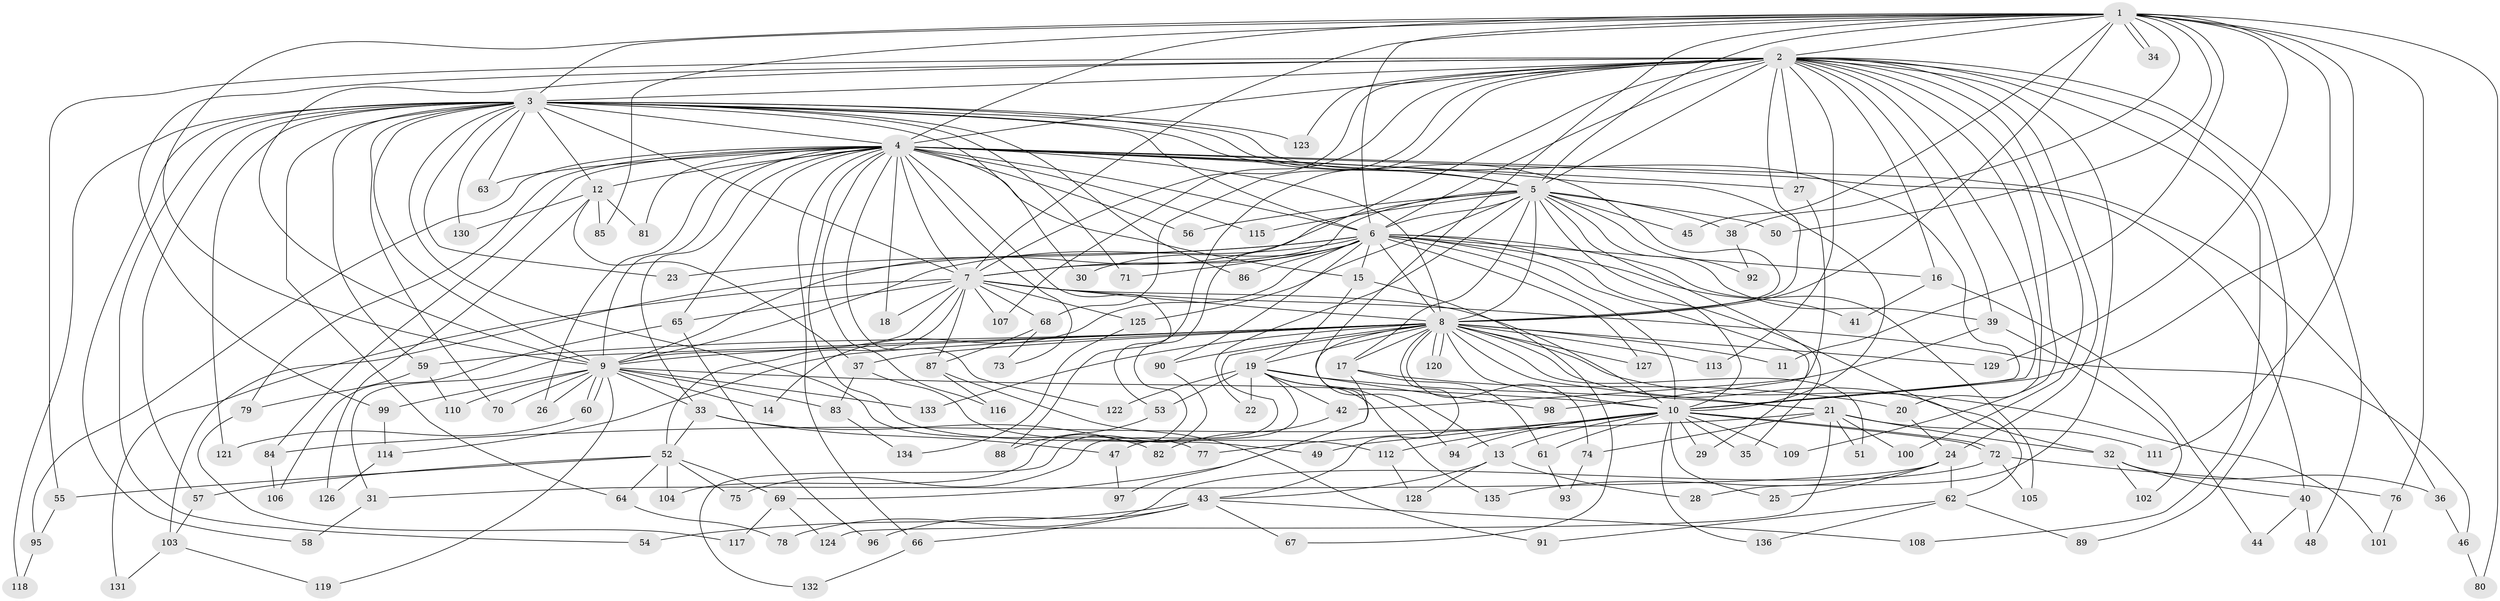 // coarse degree distribution, {37: 0.009433962264150943, 25: 0.009433962264150943, 29: 0.009433962264150943, 17: 0.018867924528301886, 24: 0.009433962264150943, 16: 0.009433962264150943, 35: 0.009433962264150943, 22: 0.009433962264150943, 2: 0.5471698113207547, 7: 0.018867924528301886, 10: 0.009433962264150943, 4: 0.08490566037735849, 3: 0.19811320754716982, 6: 0.009433962264150943, 8: 0.018867924528301886, 5: 0.02830188679245283}
// Generated by graph-tools (version 1.1) at 2025/41/03/06/25 10:41:43]
// undirected, 136 vertices, 297 edges
graph export_dot {
graph [start="1"]
  node [color=gray90,style=filled];
  1;
  2;
  3;
  4;
  5;
  6;
  7;
  8;
  9;
  10;
  11;
  12;
  13;
  14;
  15;
  16;
  17;
  18;
  19;
  20;
  21;
  22;
  23;
  24;
  25;
  26;
  27;
  28;
  29;
  30;
  31;
  32;
  33;
  34;
  35;
  36;
  37;
  38;
  39;
  40;
  41;
  42;
  43;
  44;
  45;
  46;
  47;
  48;
  49;
  50;
  51;
  52;
  53;
  54;
  55;
  56;
  57;
  58;
  59;
  60;
  61;
  62;
  63;
  64;
  65;
  66;
  67;
  68;
  69;
  70;
  71;
  72;
  73;
  74;
  75;
  76;
  77;
  78;
  79;
  80;
  81;
  82;
  83;
  84;
  85;
  86;
  87;
  88;
  89;
  90;
  91;
  92;
  93;
  94;
  95;
  96;
  97;
  98;
  99;
  100;
  101;
  102;
  103;
  104;
  105;
  106;
  107;
  108;
  109;
  110;
  111;
  112;
  113;
  114;
  115;
  116;
  117;
  118;
  119;
  120;
  121;
  122;
  123;
  124;
  125;
  126;
  127;
  128;
  129;
  130;
  131;
  132;
  133;
  134;
  135;
  136;
  1 -- 2;
  1 -- 3;
  1 -- 4;
  1 -- 5;
  1 -- 6;
  1 -- 7;
  1 -- 8;
  1 -- 9;
  1 -- 10;
  1 -- 11;
  1 -- 13;
  1 -- 34;
  1 -- 34;
  1 -- 38;
  1 -- 45;
  1 -- 50;
  1 -- 76;
  1 -- 80;
  1 -- 85;
  1 -- 111;
  1 -- 129;
  2 -- 3;
  2 -- 4;
  2 -- 5;
  2 -- 6;
  2 -- 7;
  2 -- 8;
  2 -- 9;
  2 -- 10;
  2 -- 16;
  2 -- 20;
  2 -- 24;
  2 -- 27;
  2 -- 28;
  2 -- 39;
  2 -- 48;
  2 -- 53;
  2 -- 55;
  2 -- 68;
  2 -- 89;
  2 -- 99;
  2 -- 100;
  2 -- 104;
  2 -- 107;
  2 -- 108;
  2 -- 109;
  2 -- 113;
  2 -- 123;
  3 -- 4;
  3 -- 5;
  3 -- 6;
  3 -- 7;
  3 -- 8;
  3 -- 9;
  3 -- 10;
  3 -- 12;
  3 -- 23;
  3 -- 30;
  3 -- 54;
  3 -- 57;
  3 -- 58;
  3 -- 59;
  3 -- 63;
  3 -- 64;
  3 -- 70;
  3 -- 71;
  3 -- 77;
  3 -- 86;
  3 -- 118;
  3 -- 121;
  3 -- 123;
  3 -- 130;
  4 -- 5;
  4 -- 6;
  4 -- 7;
  4 -- 8;
  4 -- 9;
  4 -- 10;
  4 -- 12;
  4 -- 15;
  4 -- 18;
  4 -- 26;
  4 -- 27;
  4 -- 33;
  4 -- 36;
  4 -- 40;
  4 -- 49;
  4 -- 56;
  4 -- 63;
  4 -- 65;
  4 -- 66;
  4 -- 73;
  4 -- 79;
  4 -- 81;
  4 -- 84;
  4 -- 88;
  4 -- 95;
  4 -- 115;
  4 -- 116;
  4 -- 122;
  5 -- 6;
  5 -- 7;
  5 -- 8;
  5 -- 9;
  5 -- 10;
  5 -- 17;
  5 -- 22;
  5 -- 35;
  5 -- 38;
  5 -- 39;
  5 -- 45;
  5 -- 50;
  5 -- 56;
  5 -- 92;
  5 -- 115;
  5 -- 125;
  6 -- 7;
  6 -- 8;
  6 -- 9;
  6 -- 10;
  6 -- 14;
  6 -- 15;
  6 -- 16;
  6 -- 23;
  6 -- 29;
  6 -- 30;
  6 -- 41;
  6 -- 62;
  6 -- 71;
  6 -- 86;
  6 -- 90;
  6 -- 103;
  6 -- 105;
  6 -- 127;
  7 -- 8;
  7 -- 9;
  7 -- 10;
  7 -- 18;
  7 -- 46;
  7 -- 52;
  7 -- 65;
  7 -- 68;
  7 -- 87;
  7 -- 107;
  7 -- 125;
  7 -- 131;
  8 -- 9;
  8 -- 10;
  8 -- 11;
  8 -- 17;
  8 -- 19;
  8 -- 21;
  8 -- 31;
  8 -- 32;
  8 -- 37;
  8 -- 43;
  8 -- 51;
  8 -- 59;
  8 -- 74;
  8 -- 75;
  8 -- 90;
  8 -- 97;
  8 -- 101;
  8 -- 113;
  8 -- 114;
  8 -- 120;
  8 -- 120;
  8 -- 127;
  8 -- 129;
  8 -- 133;
  9 -- 10;
  9 -- 14;
  9 -- 26;
  9 -- 33;
  9 -- 60;
  9 -- 60;
  9 -- 70;
  9 -- 83;
  9 -- 99;
  9 -- 110;
  9 -- 119;
  9 -- 133;
  10 -- 13;
  10 -- 25;
  10 -- 29;
  10 -- 35;
  10 -- 49;
  10 -- 61;
  10 -- 72;
  10 -- 72;
  10 -- 77;
  10 -- 94;
  10 -- 109;
  10 -- 112;
  10 -- 136;
  12 -- 37;
  12 -- 81;
  12 -- 85;
  12 -- 126;
  12 -- 130;
  13 -- 28;
  13 -- 43;
  13 -- 128;
  15 -- 19;
  15 -- 67;
  16 -- 41;
  16 -- 44;
  17 -- 20;
  17 -- 61;
  17 -- 69;
  19 -- 21;
  19 -- 22;
  19 -- 42;
  19 -- 47;
  19 -- 53;
  19 -- 94;
  19 -- 98;
  19 -- 122;
  19 -- 135;
  20 -- 24;
  21 -- 32;
  21 -- 51;
  21 -- 74;
  21 -- 84;
  21 -- 100;
  21 -- 111;
  21 -- 124;
  24 -- 25;
  24 -- 31;
  24 -- 62;
  24 -- 135;
  27 -- 98;
  31 -- 58;
  32 -- 36;
  32 -- 40;
  32 -- 102;
  33 -- 47;
  33 -- 52;
  33 -- 82;
  36 -- 46;
  37 -- 83;
  37 -- 112;
  38 -- 92;
  39 -- 42;
  39 -- 102;
  40 -- 44;
  40 -- 48;
  42 -- 82;
  43 -- 54;
  43 -- 66;
  43 -- 67;
  43 -- 96;
  43 -- 108;
  46 -- 80;
  47 -- 97;
  52 -- 55;
  52 -- 57;
  52 -- 64;
  52 -- 69;
  52 -- 75;
  52 -- 104;
  53 -- 88;
  55 -- 95;
  57 -- 103;
  59 -- 79;
  59 -- 110;
  60 -- 121;
  61 -- 93;
  62 -- 89;
  62 -- 91;
  62 -- 136;
  64 -- 78;
  65 -- 96;
  65 -- 106;
  66 -- 132;
  68 -- 73;
  68 -- 87;
  69 -- 117;
  69 -- 124;
  72 -- 76;
  72 -- 78;
  72 -- 105;
  74 -- 93;
  76 -- 101;
  79 -- 117;
  83 -- 134;
  84 -- 106;
  87 -- 91;
  87 -- 116;
  90 -- 132;
  95 -- 118;
  99 -- 114;
  103 -- 119;
  103 -- 131;
  112 -- 128;
  114 -- 126;
  125 -- 134;
}
